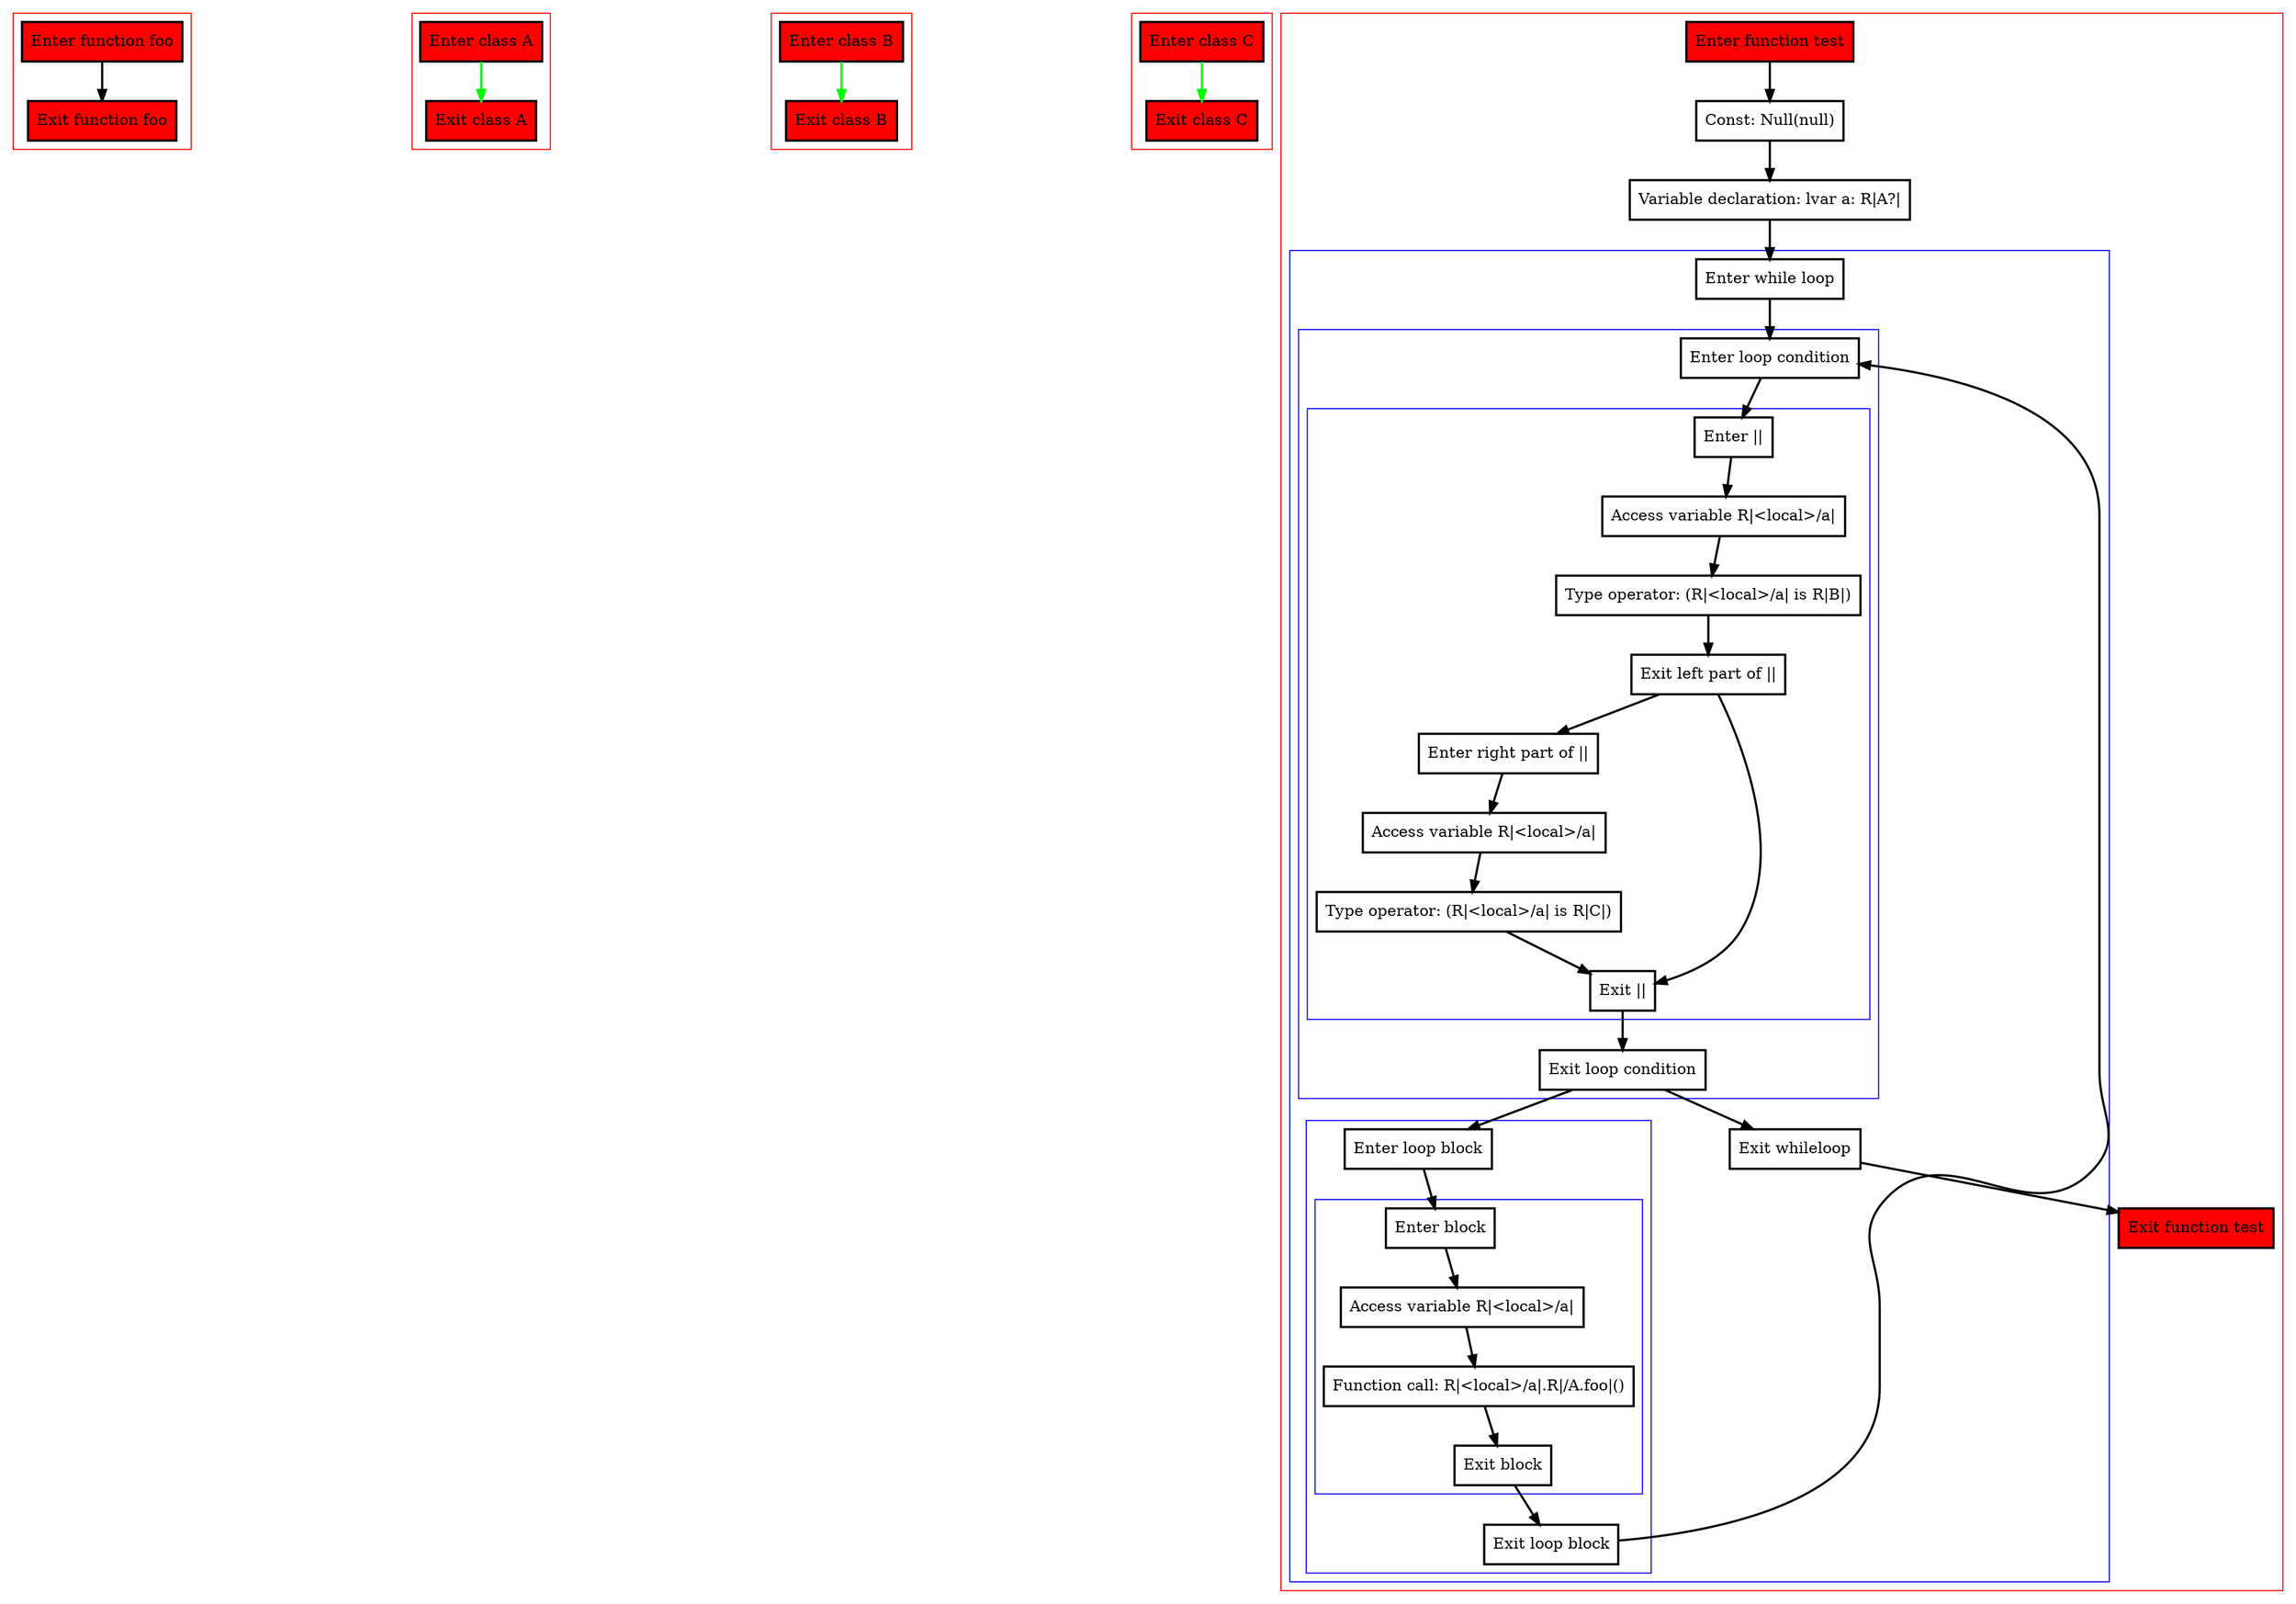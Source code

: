 digraph dataFlowInfoFromWhileCondition_kt {
    graph [nodesep=3]
    node [shape=box penwidth=2]
    edge [penwidth=2]

    subgraph cluster_0 {
        color=red
        0 [label="Enter function foo" style="filled" fillcolor=red];
        1 [label="Exit function foo" style="filled" fillcolor=red];
    }
    0 -> {1};

    subgraph cluster_1 {
        color=red
        2 [label="Enter class A" style="filled" fillcolor=red];
        3 [label="Exit class A" style="filled" fillcolor=red];
    }
    2 -> {3} [color=green];

    subgraph cluster_2 {
        color=red
        4 [label="Enter class B" style="filled" fillcolor=red];
        5 [label="Exit class B" style="filled" fillcolor=red];
    }
    4 -> {5} [color=green];

    subgraph cluster_3 {
        color=red
        6 [label="Enter class C" style="filled" fillcolor=red];
        7 [label="Exit class C" style="filled" fillcolor=red];
    }
    6 -> {7} [color=green];

    subgraph cluster_4 {
        color=red
        8 [label="Enter function test" style="filled" fillcolor=red];
        10 [label="Const: Null(null)"];
        11 [label="Variable declaration: lvar a: R|A?|"];
        subgraph cluster_5 {
            color=blue
            12 [label="Enter while loop"];
            subgraph cluster_6 {
                color=blue
                14 [label="Enter loop condition"];
                subgraph cluster_7 {
                    color=blue
                    16 [label="Enter ||"];
                    17 [label="Access variable R|<local>/a|"];
                    18 [label="Type operator: (R|<local>/a| is R|B|)"];
                    19 [label="Exit left part of ||"];
                    20 [label="Enter right part of ||"];
                    21 [label="Access variable R|<local>/a|"];
                    22 [label="Type operator: (R|<local>/a| is R|C|)"];
                    15 [label="Exit ||"];
                }
                23 [label="Exit loop condition"];
            }
            subgraph cluster_8 {
                color=blue
                24 [label="Enter loop block"];
                subgraph cluster_9 {
                    color=blue
                    25 [label="Enter block"];
                    26 [label="Access variable R|<local>/a|"];
                    27 [label="Function call: R|<local>/a|.R|/A.foo|()"];
                    28 [label="Exit block"];
                }
                29 [label="Exit loop block"];
            }
            13 [label="Exit whileloop"];
        }
        9 [label="Exit function test" style="filled" fillcolor=red];
    }
    8 -> {10};
    10 -> {11};
    11 -> {12};
    12 -> {14};
    13 -> {9};
    14 -> {16};
    15 -> {23};
    16 -> {17};
    17 -> {18};
    18 -> {19};
    19 -> {15 20};
    20 -> {21};
    21 -> {22};
    22 -> {15};
    23 -> {13 24};
    24 -> {25};
    25 -> {26};
    26 -> {27};
    27 -> {28};
    28 -> {29};
    29 -> {14};

}
